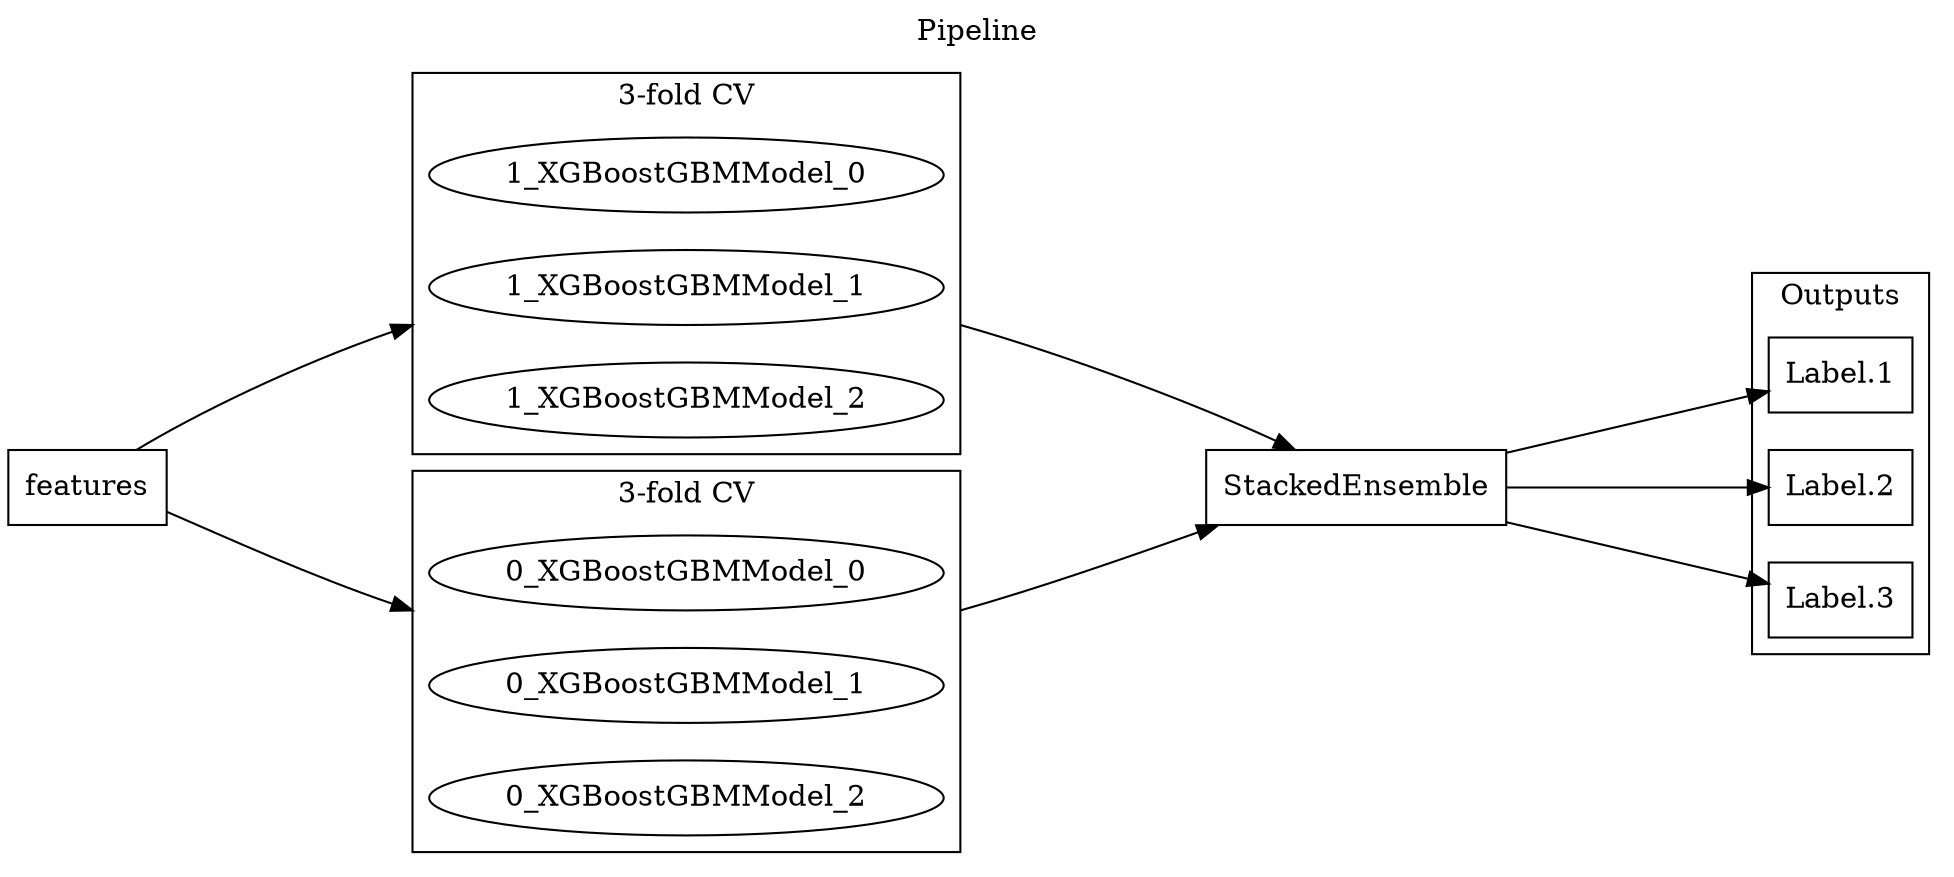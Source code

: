 digraph {
  graph[ranksep="1.75"]
  compound=true;
  rankdir="LR";
  labelloc="t";
  label="Pipeline";
  node_0 [shape=box, label="features"];
  node_4 [shape=box, label="StackedEnsemble"];
  subgraph cluster_cv_1 {
    label="3-fold CV";
    node_5 [shape=ellipse, label="1_XGBoostGBMModel_0"];
    node_6 [shape=ellipse, label="1_XGBoostGBMModel_1"];
    node_7 [shape=ellipse, label="1_XGBoostGBMModel_2"];
  }
  subgraph cluster_cv_0 {
    label="3-fold CV";
    node_8 [shape=ellipse, label="0_XGBoostGBMModel_0"];
    node_9 [shape=ellipse, label="0_XGBoostGBMModel_1"];
    node_10 [shape=ellipse, label="0_XGBoostGBMModel_2"];
  }
  node_0 -> node_8[style=invis];
  node_8 -> node_4[style=invis];
  node_0 -> node_5[style=invis];
  node_5 -> node_4[style=invis];
  node_0 -> node_9[style=invis];
  node_9 -> node_4[style=invis];
  node_0 -> node_6[style=invis];
  node_6 -> node_4[style=invis];
  node_0 -> node_10[style=invis];
  node_10 -> node_4[style=invis];
  node_0 -> node_7[style=invis];
  node_7 -> node_4[style=invis];
  node_0 -> node_6[lhead="cluster_cv_1"];
  node_6 -> node_4[ltail="cluster_cv_1"] ;
  node_0 -> node_9[lhead="cluster_cv_0"];
  node_9 -> node_4[ltail="cluster_cv_0"] ;
  subgraph cluster_output {
    label="Outputs";
    node_1 [shape=box, label="Label.1"];
    node_2 [shape=box, label="Label.2"];
    node_3 [shape=box, label="Label.3"];
  }
  node_4 -> node_1;
  node_4 -> node_2;
  node_4 -> node_3;
}
